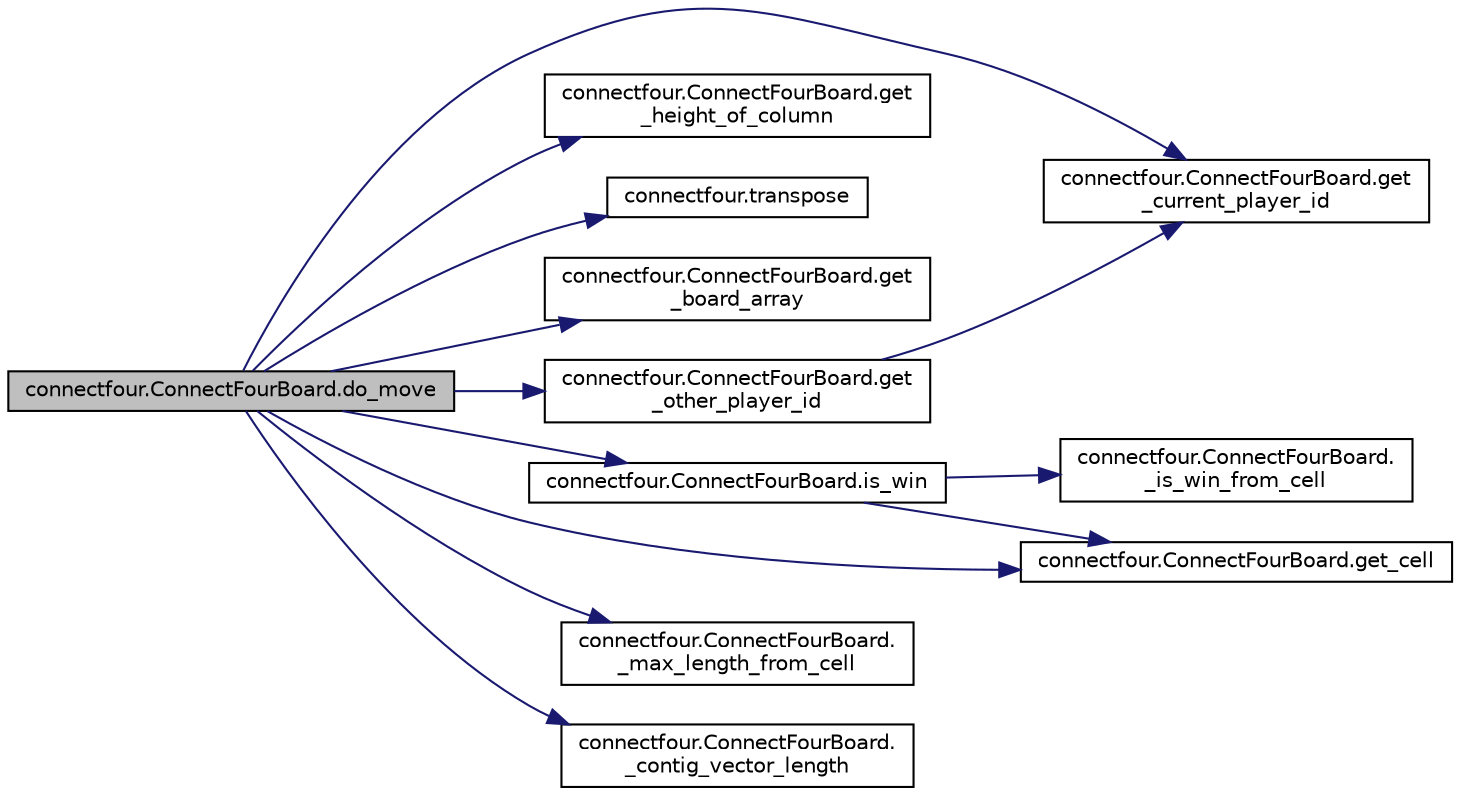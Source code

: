 digraph "connectfour.ConnectFourBoard.do_move"
{
  edge [fontname="Helvetica",fontsize="10",labelfontname="Helvetica",labelfontsize="10"];
  node [fontname="Helvetica",fontsize="10",shape=record];
  rankdir="LR";
  Node1 [label="connectfour.ConnectFourBoard.do_move",height=0.2,width=0.4,color="black", fillcolor="grey75", style="filled", fontcolor="black"];
  Node1 -> Node2 [color="midnightblue",fontsize="10",style="solid",fontname="Helvetica"];
  Node2 [label="connectfour.ConnectFourBoard.get\l_current_player_id",height=0.2,width=0.4,color="black", fillcolor="white", style="filled",URL="$classconnectfour_1_1_connect_four_board.html#abedfbd3308b4918066fc4872a702ae8a"];
  Node1 -> Node3 [color="midnightblue",fontsize="10",style="solid",fontname="Helvetica"];
  Node3 [label="connectfour.ConnectFourBoard.get\l_height_of_column",height=0.2,width=0.4,color="black", fillcolor="white", style="filled",URL="$classconnectfour_1_1_connect_four_board.html#a4d0e7514308bb16b206a6cb156a831e4"];
  Node1 -> Node4 [color="midnightblue",fontsize="10",style="solid",fontname="Helvetica"];
  Node4 [label="connectfour.transpose",height=0.2,width=0.4,color="black", fillcolor="white", style="filled",URL="$namespaceconnectfour.html#ab83e3658e6131555ca54321305886d0d"];
  Node1 -> Node5 [color="midnightblue",fontsize="10",style="solid",fontname="Helvetica"];
  Node5 [label="connectfour.ConnectFourBoard.get\l_board_array",height=0.2,width=0.4,color="black", fillcolor="white", style="filled",URL="$classconnectfour_1_1_connect_four_board.html#a644165386835760d4a4c5ca79664c985"];
  Node1 -> Node6 [color="midnightblue",fontsize="10",style="solid",fontname="Helvetica"];
  Node6 [label="connectfour.ConnectFourBoard.is_win",height=0.2,width=0.4,color="black", fillcolor="white", style="filled",URL="$classconnectfour_1_1_connect_four_board.html#a69769c7825f546e9e9fe5af60ef6ebac"];
  Node6 -> Node7 [color="midnightblue",fontsize="10",style="solid",fontname="Helvetica"];
  Node7 [label="connectfour.ConnectFourBoard.get_cell",height=0.2,width=0.4,color="black", fillcolor="white", style="filled",URL="$classconnectfour_1_1_connect_four_board.html#a088fda69e8c13c1e938cb4e138bb396d"];
  Node6 -> Node8 [color="midnightblue",fontsize="10",style="solid",fontname="Helvetica"];
  Node8 [label="connectfour.ConnectFourBoard.\l_is_win_from_cell",height=0.2,width=0.4,color="black", fillcolor="white", style="filled",URL="$classconnectfour_1_1_connect_four_board.html#a97f43455d548ff5cc1d6cce4fdac68f4"];
  Node1 -> Node9 [color="midnightblue",fontsize="10",style="solid",fontname="Helvetica"];
  Node9 [label="connectfour.ConnectFourBoard.get\l_other_player_id",height=0.2,width=0.4,color="black", fillcolor="white", style="filled",URL="$classconnectfour_1_1_connect_four_board.html#a2698eb546bb597244cfee4b139f9da0c"];
  Node9 -> Node2 [color="midnightblue",fontsize="10",style="solid",fontname="Helvetica"];
  Node1 -> Node10 [color="midnightblue",fontsize="10",style="solid",fontname="Helvetica"];
  Node10 [label="connectfour.ConnectFourBoard.\l_max_length_from_cell",height=0.2,width=0.4,color="black", fillcolor="white", style="filled",URL="$classconnectfour_1_1_connect_four_board.html#a7d88e3ae927bef23fad0401f85a88956"];
  Node1 -> Node11 [color="midnightblue",fontsize="10",style="solid",fontname="Helvetica"];
  Node11 [label="connectfour.ConnectFourBoard.\l_contig_vector_length",height=0.2,width=0.4,color="black", fillcolor="white", style="filled",URL="$classconnectfour_1_1_connect_four_board.html#a28dac8dfdba2c5e7e699dc8c6bfb5e57"];
  Node1 -> Node7 [color="midnightblue",fontsize="10",style="solid",fontname="Helvetica"];
}
